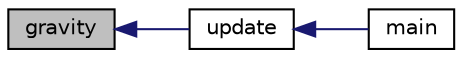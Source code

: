 digraph "gravity"
{
  edge [fontname="Helvetica",fontsize="10",labelfontname="Helvetica",labelfontsize="10"];
  node [fontname="Helvetica",fontsize="10",shape=record];
  rankdir="LR";
  Node67 [label="gravity",height=0.2,width=0.4,color="black", fillcolor="grey75", style="filled", fontcolor="black"];
  Node67 -> Node68 [dir="back",color="midnightblue",fontsize="10",style="solid",fontname="Helvetica"];
  Node68 [label="update",height=0.2,width=0.4,color="black", fillcolor="white", style="filled",URL="$update_8c.html#aca3f584034ddadfcf89951a1bf10f45c"];
  Node68 -> Node69 [dir="back",color="midnightblue",fontsize="10",style="solid",fontname="Helvetica"];
  Node69 [label="main",height=0.2,width=0.4,color="black", fillcolor="white", style="filled",URL="$main_8c.html#abf9e6b7e6f15df4b525a2e7705ba3089"];
}

